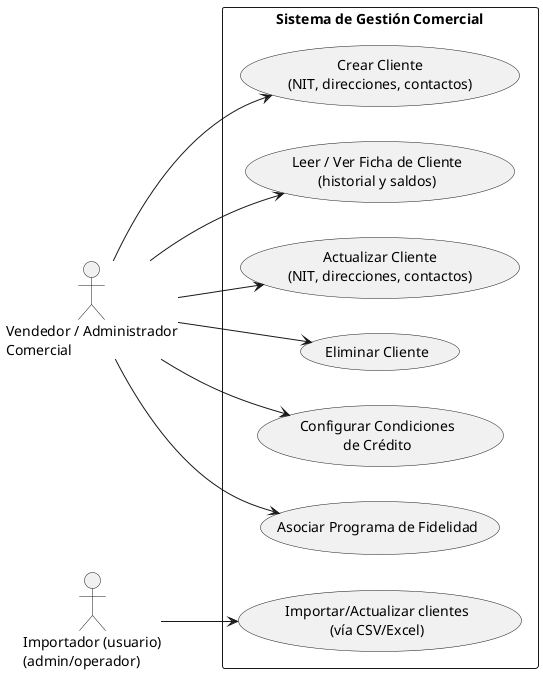 @startuml
left to right direction
actor "Vendedor / Administrador\nComercial" as ActorComercial
actor "Importador (usuario)\n(admin/operador)" as Importador

rectangle "Sistema de Gestión Comercial" {
  usecase "Crear Cliente\n(NIT, direcciones, contactos)" as UC_Crear
  usecase "Leer / Ver Ficha de Cliente\n(historial y saldos)" as UC_VerFicha
  usecase "Actualizar Cliente\n(NIT, direcciones, contactos)" as UC_Actualizar
  usecase "Eliminar Cliente" as UC_Eliminar
  usecase "Configurar Condiciones\nde Crédito" as UC_Credito
  usecase "Asociar Programa de Fidelidad" as UC_Fidelidad
  usecase "Importar/Actualizar clientes\n(vía CSV/Excel)" as UC_Importar
}

ActorComercial --> UC_Crear
ActorComercial --> UC_VerFicha
ActorComercial --> UC_Actualizar
ActorComercial --> UC_Eliminar
ActorComercial --> UC_Credito
ActorComercial --> UC_Fidelidad

Importador --> UC_Importar
@enduml
